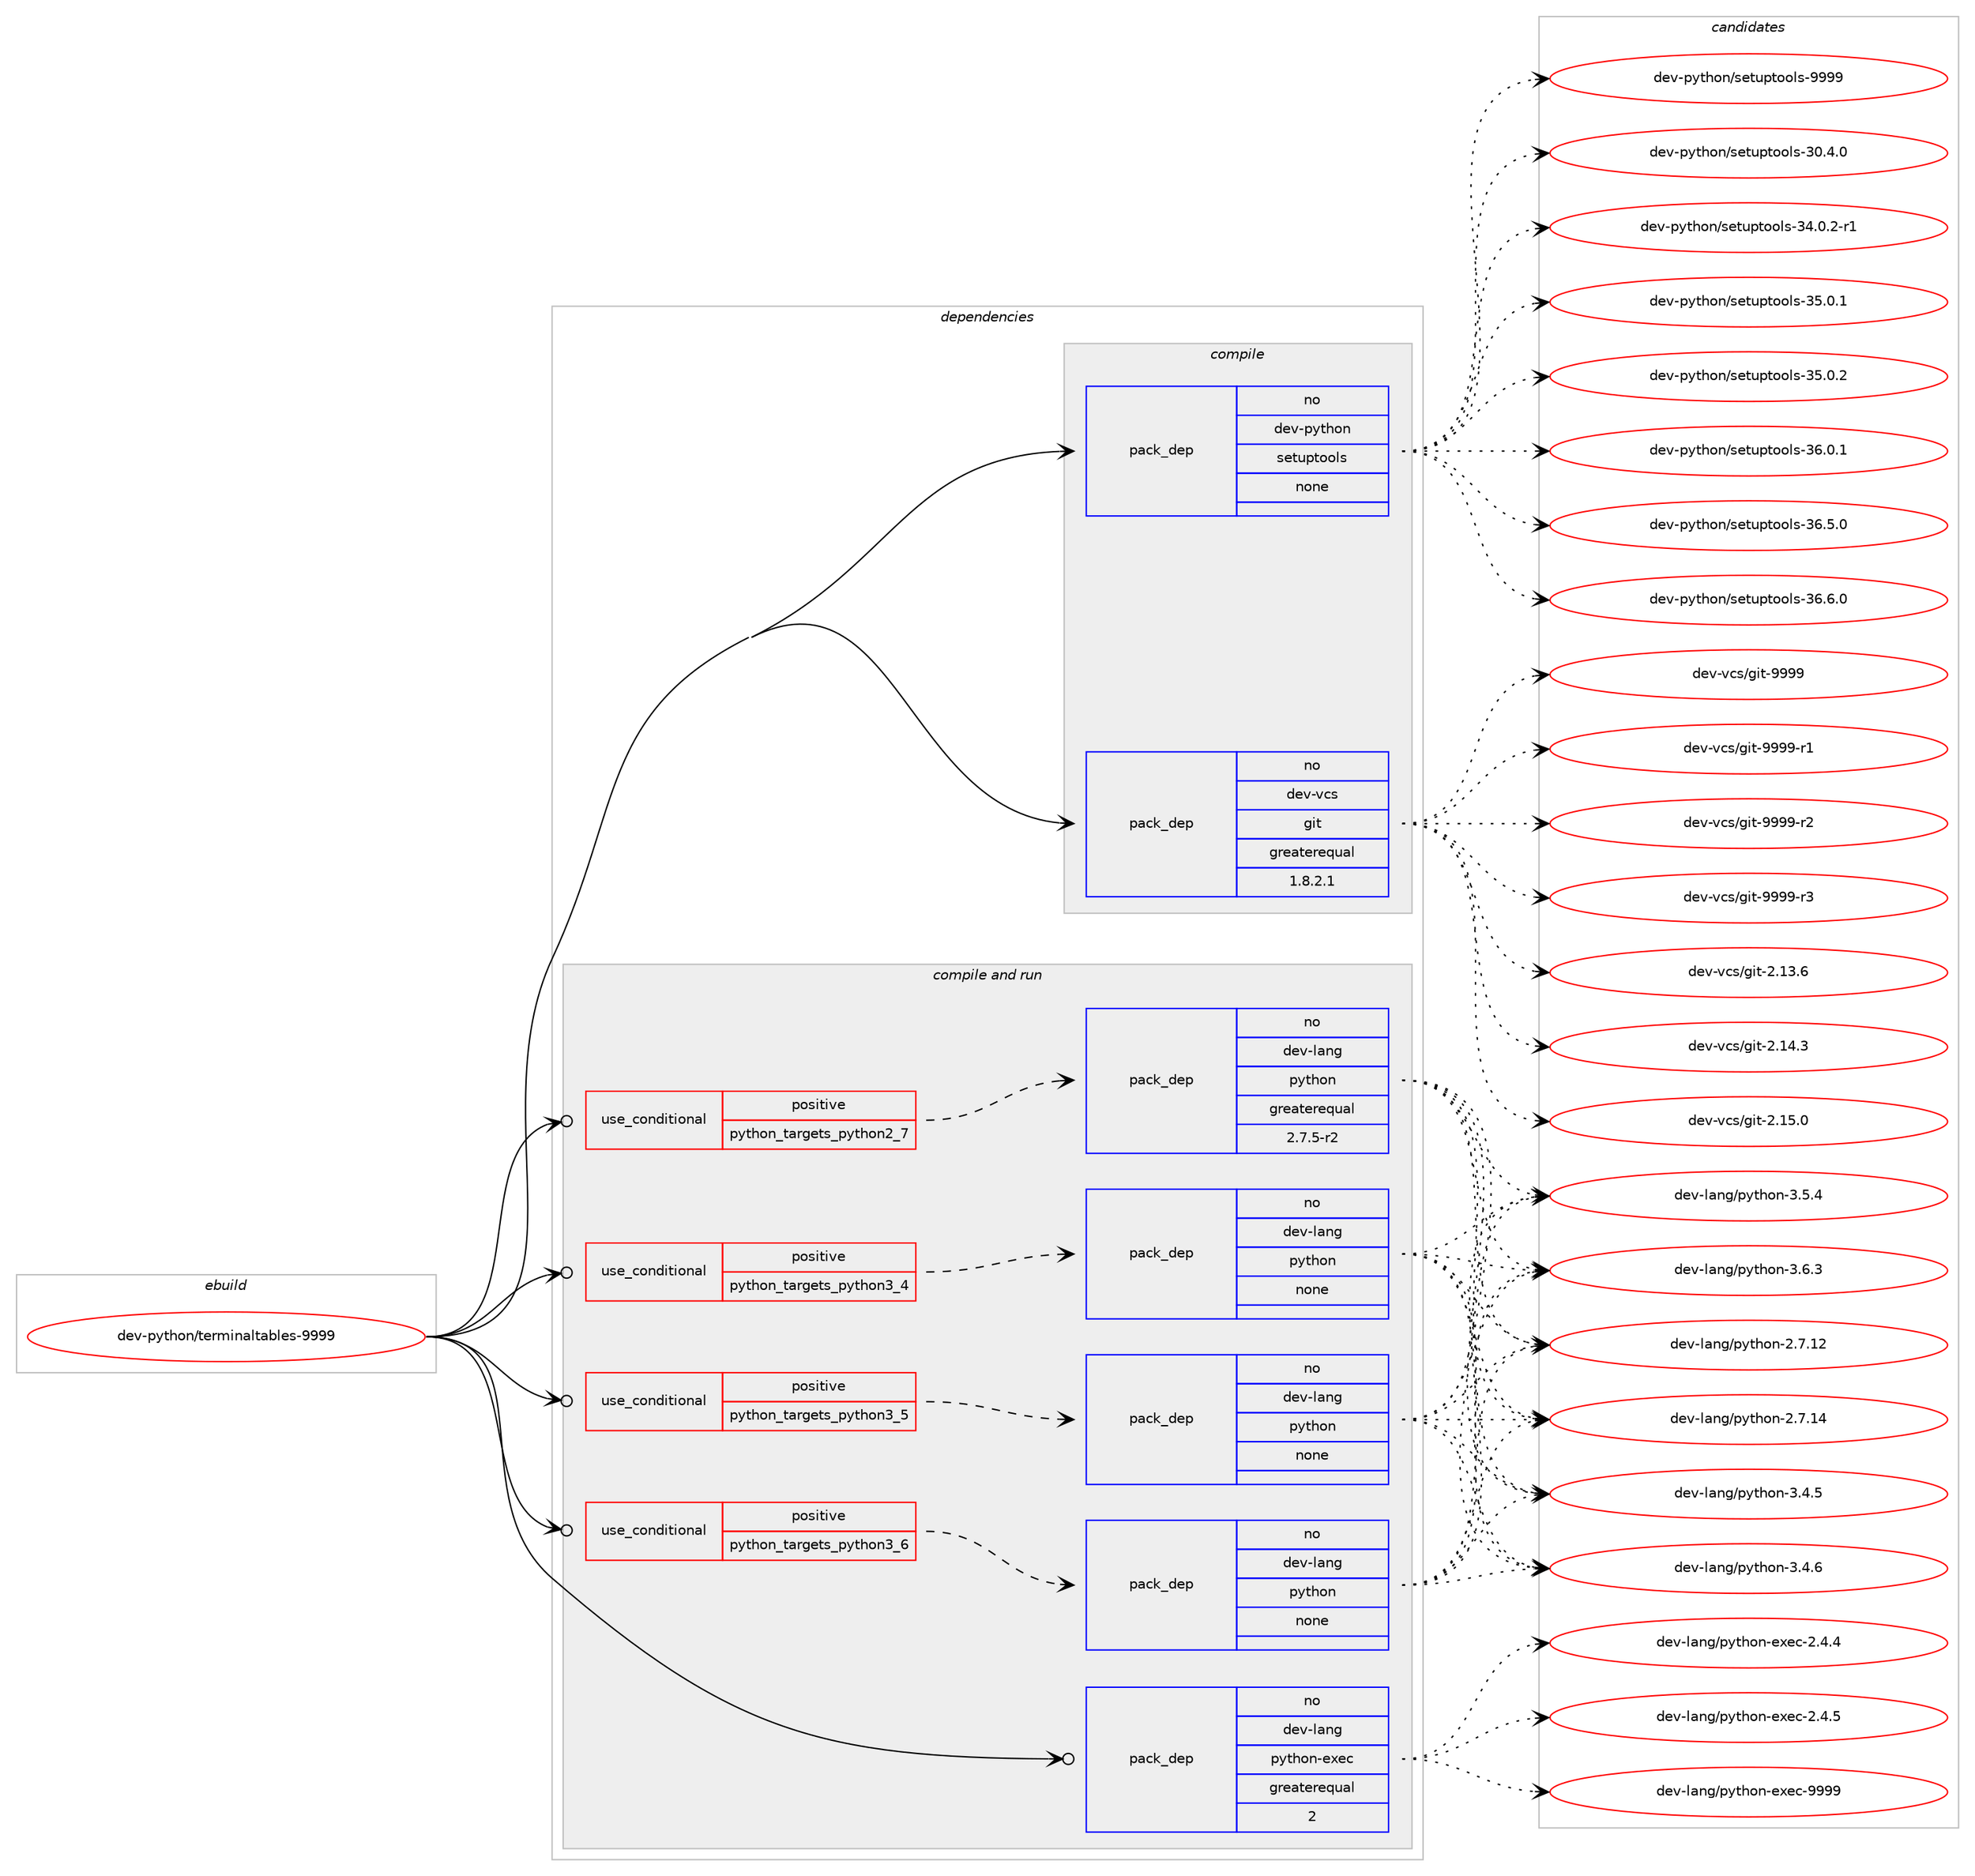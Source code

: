 digraph prolog {

# *************
# Graph options
# *************

newrank=true;
concentrate=true;
compound=true;
graph [rankdir=LR,fontname=Helvetica,fontsize=10,ranksep=1.5];#, ranksep=2.5, nodesep=0.2];
edge  [arrowhead=vee];
node  [fontname=Helvetica,fontsize=10];

# **********
# The ebuild
# **********

subgraph cluster_leftcol {
color=gray;
rank=same;
label=<<i>ebuild</i>>;
id [label="dev-python/terminaltables-9999", color=red, width=4, href="../dev-python/terminaltables-9999.svg"];
}

# ****************
# The dependencies
# ****************

subgraph cluster_midcol {
color=gray;
label=<<i>dependencies</i>>;
subgraph cluster_compile {
fillcolor="#eeeeee";
style=filled;
label=<<i>compile</i>>;
subgraph pack143671 {
dependency190290 [label=<<TABLE BORDER="0" CELLBORDER="1" CELLSPACING="0" CELLPADDING="4" WIDTH="220"><TR><TD ROWSPAN="6" CELLPADDING="30">pack_dep</TD></TR><TR><TD WIDTH="110">no</TD></TR><TR><TD>dev-python</TD></TR><TR><TD>setuptools</TD></TR><TR><TD>none</TD></TR><TR><TD></TD></TR></TABLE>>, shape=none, color=blue];
}
id:e -> dependency190290:w [weight=20,style="solid",arrowhead="vee"];
subgraph pack143672 {
dependency190291 [label=<<TABLE BORDER="0" CELLBORDER="1" CELLSPACING="0" CELLPADDING="4" WIDTH="220"><TR><TD ROWSPAN="6" CELLPADDING="30">pack_dep</TD></TR><TR><TD WIDTH="110">no</TD></TR><TR><TD>dev-vcs</TD></TR><TR><TD>git</TD></TR><TR><TD>greaterequal</TD></TR><TR><TD>1.8.2.1</TD></TR></TABLE>>, shape=none, color=blue];
}
id:e -> dependency190291:w [weight=20,style="solid",arrowhead="vee"];
}
subgraph cluster_compileandrun {
fillcolor="#eeeeee";
style=filled;
label=<<i>compile and run</i>>;
subgraph cond42663 {
dependency190292 [label=<<TABLE BORDER="0" CELLBORDER="1" CELLSPACING="0" CELLPADDING="4"><TR><TD ROWSPAN="3" CELLPADDING="10">use_conditional</TD></TR><TR><TD>positive</TD></TR><TR><TD>python_targets_python2_7</TD></TR></TABLE>>, shape=none, color=red];
subgraph pack143673 {
dependency190293 [label=<<TABLE BORDER="0" CELLBORDER="1" CELLSPACING="0" CELLPADDING="4" WIDTH="220"><TR><TD ROWSPAN="6" CELLPADDING="30">pack_dep</TD></TR><TR><TD WIDTH="110">no</TD></TR><TR><TD>dev-lang</TD></TR><TR><TD>python</TD></TR><TR><TD>greaterequal</TD></TR><TR><TD>2.7.5-r2</TD></TR></TABLE>>, shape=none, color=blue];
}
dependency190292:e -> dependency190293:w [weight=20,style="dashed",arrowhead="vee"];
}
id:e -> dependency190292:w [weight=20,style="solid",arrowhead="odotvee"];
subgraph cond42664 {
dependency190294 [label=<<TABLE BORDER="0" CELLBORDER="1" CELLSPACING="0" CELLPADDING="4"><TR><TD ROWSPAN="3" CELLPADDING="10">use_conditional</TD></TR><TR><TD>positive</TD></TR><TR><TD>python_targets_python3_4</TD></TR></TABLE>>, shape=none, color=red];
subgraph pack143674 {
dependency190295 [label=<<TABLE BORDER="0" CELLBORDER="1" CELLSPACING="0" CELLPADDING="4" WIDTH="220"><TR><TD ROWSPAN="6" CELLPADDING="30">pack_dep</TD></TR><TR><TD WIDTH="110">no</TD></TR><TR><TD>dev-lang</TD></TR><TR><TD>python</TD></TR><TR><TD>none</TD></TR><TR><TD></TD></TR></TABLE>>, shape=none, color=blue];
}
dependency190294:e -> dependency190295:w [weight=20,style="dashed",arrowhead="vee"];
}
id:e -> dependency190294:w [weight=20,style="solid",arrowhead="odotvee"];
subgraph cond42665 {
dependency190296 [label=<<TABLE BORDER="0" CELLBORDER="1" CELLSPACING="0" CELLPADDING="4"><TR><TD ROWSPAN="3" CELLPADDING="10">use_conditional</TD></TR><TR><TD>positive</TD></TR><TR><TD>python_targets_python3_5</TD></TR></TABLE>>, shape=none, color=red];
subgraph pack143675 {
dependency190297 [label=<<TABLE BORDER="0" CELLBORDER="1" CELLSPACING="0" CELLPADDING="4" WIDTH="220"><TR><TD ROWSPAN="6" CELLPADDING="30">pack_dep</TD></TR><TR><TD WIDTH="110">no</TD></TR><TR><TD>dev-lang</TD></TR><TR><TD>python</TD></TR><TR><TD>none</TD></TR><TR><TD></TD></TR></TABLE>>, shape=none, color=blue];
}
dependency190296:e -> dependency190297:w [weight=20,style="dashed",arrowhead="vee"];
}
id:e -> dependency190296:w [weight=20,style="solid",arrowhead="odotvee"];
subgraph cond42666 {
dependency190298 [label=<<TABLE BORDER="0" CELLBORDER="1" CELLSPACING="0" CELLPADDING="4"><TR><TD ROWSPAN="3" CELLPADDING="10">use_conditional</TD></TR><TR><TD>positive</TD></TR><TR><TD>python_targets_python3_6</TD></TR></TABLE>>, shape=none, color=red];
subgraph pack143676 {
dependency190299 [label=<<TABLE BORDER="0" CELLBORDER="1" CELLSPACING="0" CELLPADDING="4" WIDTH="220"><TR><TD ROWSPAN="6" CELLPADDING="30">pack_dep</TD></TR><TR><TD WIDTH="110">no</TD></TR><TR><TD>dev-lang</TD></TR><TR><TD>python</TD></TR><TR><TD>none</TD></TR><TR><TD></TD></TR></TABLE>>, shape=none, color=blue];
}
dependency190298:e -> dependency190299:w [weight=20,style="dashed",arrowhead="vee"];
}
id:e -> dependency190298:w [weight=20,style="solid",arrowhead="odotvee"];
subgraph pack143677 {
dependency190300 [label=<<TABLE BORDER="0" CELLBORDER="1" CELLSPACING="0" CELLPADDING="4" WIDTH="220"><TR><TD ROWSPAN="6" CELLPADDING="30">pack_dep</TD></TR><TR><TD WIDTH="110">no</TD></TR><TR><TD>dev-lang</TD></TR><TR><TD>python-exec</TD></TR><TR><TD>greaterequal</TD></TR><TR><TD>2</TD></TR></TABLE>>, shape=none, color=blue];
}
id:e -> dependency190300:w [weight=20,style="solid",arrowhead="odotvee"];
}
subgraph cluster_run {
fillcolor="#eeeeee";
style=filled;
label=<<i>run</i>>;
}
}

# **************
# The candidates
# **************

subgraph cluster_choices {
rank=same;
color=gray;
label=<<i>candidates</i>>;

subgraph choice143671 {
color=black;
nodesep=1;
choice100101118451121211161041111104711510111611711211611111110811545514846524648 [label="dev-python/setuptools-30.4.0", color=red, width=4,href="../dev-python/setuptools-30.4.0.svg"];
choice1001011184511212111610411111047115101116117112116111111108115455152464846504511449 [label="dev-python/setuptools-34.0.2-r1", color=red, width=4,href="../dev-python/setuptools-34.0.2-r1.svg"];
choice100101118451121211161041111104711510111611711211611111110811545515346484649 [label="dev-python/setuptools-35.0.1", color=red, width=4,href="../dev-python/setuptools-35.0.1.svg"];
choice100101118451121211161041111104711510111611711211611111110811545515346484650 [label="dev-python/setuptools-35.0.2", color=red, width=4,href="../dev-python/setuptools-35.0.2.svg"];
choice100101118451121211161041111104711510111611711211611111110811545515446484649 [label="dev-python/setuptools-36.0.1", color=red, width=4,href="../dev-python/setuptools-36.0.1.svg"];
choice100101118451121211161041111104711510111611711211611111110811545515446534648 [label="dev-python/setuptools-36.5.0", color=red, width=4,href="../dev-python/setuptools-36.5.0.svg"];
choice100101118451121211161041111104711510111611711211611111110811545515446544648 [label="dev-python/setuptools-36.6.0", color=red, width=4,href="../dev-python/setuptools-36.6.0.svg"];
choice10010111845112121116104111110471151011161171121161111111081154557575757 [label="dev-python/setuptools-9999", color=red, width=4,href="../dev-python/setuptools-9999.svg"];
dependency190290:e -> choice100101118451121211161041111104711510111611711211611111110811545514846524648:w [style=dotted,weight="100"];
dependency190290:e -> choice1001011184511212111610411111047115101116117112116111111108115455152464846504511449:w [style=dotted,weight="100"];
dependency190290:e -> choice100101118451121211161041111104711510111611711211611111110811545515346484649:w [style=dotted,weight="100"];
dependency190290:e -> choice100101118451121211161041111104711510111611711211611111110811545515346484650:w [style=dotted,weight="100"];
dependency190290:e -> choice100101118451121211161041111104711510111611711211611111110811545515446484649:w [style=dotted,weight="100"];
dependency190290:e -> choice100101118451121211161041111104711510111611711211611111110811545515446534648:w [style=dotted,weight="100"];
dependency190290:e -> choice100101118451121211161041111104711510111611711211611111110811545515446544648:w [style=dotted,weight="100"];
dependency190290:e -> choice10010111845112121116104111110471151011161171121161111111081154557575757:w [style=dotted,weight="100"];
}
subgraph choice143672 {
color=black;
nodesep=1;
choice10010111845118991154710310511645504649514654 [label="dev-vcs/git-2.13.6", color=red, width=4,href="../dev-vcs/git-2.13.6.svg"];
choice10010111845118991154710310511645504649524651 [label="dev-vcs/git-2.14.3", color=red, width=4,href="../dev-vcs/git-2.14.3.svg"];
choice10010111845118991154710310511645504649534648 [label="dev-vcs/git-2.15.0", color=red, width=4,href="../dev-vcs/git-2.15.0.svg"];
choice1001011184511899115471031051164557575757 [label="dev-vcs/git-9999", color=red, width=4,href="../dev-vcs/git-9999.svg"];
choice10010111845118991154710310511645575757574511449 [label="dev-vcs/git-9999-r1", color=red, width=4,href="../dev-vcs/git-9999-r1.svg"];
choice10010111845118991154710310511645575757574511450 [label="dev-vcs/git-9999-r2", color=red, width=4,href="../dev-vcs/git-9999-r2.svg"];
choice10010111845118991154710310511645575757574511451 [label="dev-vcs/git-9999-r3", color=red, width=4,href="../dev-vcs/git-9999-r3.svg"];
dependency190291:e -> choice10010111845118991154710310511645504649514654:w [style=dotted,weight="100"];
dependency190291:e -> choice10010111845118991154710310511645504649524651:w [style=dotted,weight="100"];
dependency190291:e -> choice10010111845118991154710310511645504649534648:w [style=dotted,weight="100"];
dependency190291:e -> choice1001011184511899115471031051164557575757:w [style=dotted,weight="100"];
dependency190291:e -> choice10010111845118991154710310511645575757574511449:w [style=dotted,weight="100"];
dependency190291:e -> choice10010111845118991154710310511645575757574511450:w [style=dotted,weight="100"];
dependency190291:e -> choice10010111845118991154710310511645575757574511451:w [style=dotted,weight="100"];
}
subgraph choice143673 {
color=black;
nodesep=1;
choice10010111845108971101034711212111610411111045504655464950 [label="dev-lang/python-2.7.12", color=red, width=4,href="../dev-lang/python-2.7.12.svg"];
choice10010111845108971101034711212111610411111045504655464952 [label="dev-lang/python-2.7.14", color=red, width=4,href="../dev-lang/python-2.7.14.svg"];
choice100101118451089711010347112121116104111110455146524653 [label="dev-lang/python-3.4.5", color=red, width=4,href="../dev-lang/python-3.4.5.svg"];
choice100101118451089711010347112121116104111110455146524654 [label="dev-lang/python-3.4.6", color=red, width=4,href="../dev-lang/python-3.4.6.svg"];
choice100101118451089711010347112121116104111110455146534652 [label="dev-lang/python-3.5.4", color=red, width=4,href="../dev-lang/python-3.5.4.svg"];
choice100101118451089711010347112121116104111110455146544651 [label="dev-lang/python-3.6.3", color=red, width=4,href="../dev-lang/python-3.6.3.svg"];
dependency190293:e -> choice10010111845108971101034711212111610411111045504655464950:w [style=dotted,weight="100"];
dependency190293:e -> choice10010111845108971101034711212111610411111045504655464952:w [style=dotted,weight="100"];
dependency190293:e -> choice100101118451089711010347112121116104111110455146524653:w [style=dotted,weight="100"];
dependency190293:e -> choice100101118451089711010347112121116104111110455146524654:w [style=dotted,weight="100"];
dependency190293:e -> choice100101118451089711010347112121116104111110455146534652:w [style=dotted,weight="100"];
dependency190293:e -> choice100101118451089711010347112121116104111110455146544651:w [style=dotted,weight="100"];
}
subgraph choice143674 {
color=black;
nodesep=1;
choice10010111845108971101034711212111610411111045504655464950 [label="dev-lang/python-2.7.12", color=red, width=4,href="../dev-lang/python-2.7.12.svg"];
choice10010111845108971101034711212111610411111045504655464952 [label="dev-lang/python-2.7.14", color=red, width=4,href="../dev-lang/python-2.7.14.svg"];
choice100101118451089711010347112121116104111110455146524653 [label="dev-lang/python-3.4.5", color=red, width=4,href="../dev-lang/python-3.4.5.svg"];
choice100101118451089711010347112121116104111110455146524654 [label="dev-lang/python-3.4.6", color=red, width=4,href="../dev-lang/python-3.4.6.svg"];
choice100101118451089711010347112121116104111110455146534652 [label="dev-lang/python-3.5.4", color=red, width=4,href="../dev-lang/python-3.5.4.svg"];
choice100101118451089711010347112121116104111110455146544651 [label="dev-lang/python-3.6.3", color=red, width=4,href="../dev-lang/python-3.6.3.svg"];
dependency190295:e -> choice10010111845108971101034711212111610411111045504655464950:w [style=dotted,weight="100"];
dependency190295:e -> choice10010111845108971101034711212111610411111045504655464952:w [style=dotted,weight="100"];
dependency190295:e -> choice100101118451089711010347112121116104111110455146524653:w [style=dotted,weight="100"];
dependency190295:e -> choice100101118451089711010347112121116104111110455146524654:w [style=dotted,weight="100"];
dependency190295:e -> choice100101118451089711010347112121116104111110455146534652:w [style=dotted,weight="100"];
dependency190295:e -> choice100101118451089711010347112121116104111110455146544651:w [style=dotted,weight="100"];
}
subgraph choice143675 {
color=black;
nodesep=1;
choice10010111845108971101034711212111610411111045504655464950 [label="dev-lang/python-2.7.12", color=red, width=4,href="../dev-lang/python-2.7.12.svg"];
choice10010111845108971101034711212111610411111045504655464952 [label="dev-lang/python-2.7.14", color=red, width=4,href="../dev-lang/python-2.7.14.svg"];
choice100101118451089711010347112121116104111110455146524653 [label="dev-lang/python-3.4.5", color=red, width=4,href="../dev-lang/python-3.4.5.svg"];
choice100101118451089711010347112121116104111110455146524654 [label="dev-lang/python-3.4.6", color=red, width=4,href="../dev-lang/python-3.4.6.svg"];
choice100101118451089711010347112121116104111110455146534652 [label="dev-lang/python-3.5.4", color=red, width=4,href="../dev-lang/python-3.5.4.svg"];
choice100101118451089711010347112121116104111110455146544651 [label="dev-lang/python-3.6.3", color=red, width=4,href="../dev-lang/python-3.6.3.svg"];
dependency190297:e -> choice10010111845108971101034711212111610411111045504655464950:w [style=dotted,weight="100"];
dependency190297:e -> choice10010111845108971101034711212111610411111045504655464952:w [style=dotted,weight="100"];
dependency190297:e -> choice100101118451089711010347112121116104111110455146524653:w [style=dotted,weight="100"];
dependency190297:e -> choice100101118451089711010347112121116104111110455146524654:w [style=dotted,weight="100"];
dependency190297:e -> choice100101118451089711010347112121116104111110455146534652:w [style=dotted,weight="100"];
dependency190297:e -> choice100101118451089711010347112121116104111110455146544651:w [style=dotted,weight="100"];
}
subgraph choice143676 {
color=black;
nodesep=1;
choice10010111845108971101034711212111610411111045504655464950 [label="dev-lang/python-2.7.12", color=red, width=4,href="../dev-lang/python-2.7.12.svg"];
choice10010111845108971101034711212111610411111045504655464952 [label="dev-lang/python-2.7.14", color=red, width=4,href="../dev-lang/python-2.7.14.svg"];
choice100101118451089711010347112121116104111110455146524653 [label="dev-lang/python-3.4.5", color=red, width=4,href="../dev-lang/python-3.4.5.svg"];
choice100101118451089711010347112121116104111110455146524654 [label="dev-lang/python-3.4.6", color=red, width=4,href="../dev-lang/python-3.4.6.svg"];
choice100101118451089711010347112121116104111110455146534652 [label="dev-lang/python-3.5.4", color=red, width=4,href="../dev-lang/python-3.5.4.svg"];
choice100101118451089711010347112121116104111110455146544651 [label="dev-lang/python-3.6.3", color=red, width=4,href="../dev-lang/python-3.6.3.svg"];
dependency190299:e -> choice10010111845108971101034711212111610411111045504655464950:w [style=dotted,weight="100"];
dependency190299:e -> choice10010111845108971101034711212111610411111045504655464952:w [style=dotted,weight="100"];
dependency190299:e -> choice100101118451089711010347112121116104111110455146524653:w [style=dotted,weight="100"];
dependency190299:e -> choice100101118451089711010347112121116104111110455146524654:w [style=dotted,weight="100"];
dependency190299:e -> choice100101118451089711010347112121116104111110455146534652:w [style=dotted,weight="100"];
dependency190299:e -> choice100101118451089711010347112121116104111110455146544651:w [style=dotted,weight="100"];
}
subgraph choice143677 {
color=black;
nodesep=1;
choice1001011184510897110103471121211161041111104510112010199455046524652 [label="dev-lang/python-exec-2.4.4", color=red, width=4,href="../dev-lang/python-exec-2.4.4.svg"];
choice1001011184510897110103471121211161041111104510112010199455046524653 [label="dev-lang/python-exec-2.4.5", color=red, width=4,href="../dev-lang/python-exec-2.4.5.svg"];
choice10010111845108971101034711212111610411111045101120101994557575757 [label="dev-lang/python-exec-9999", color=red, width=4,href="../dev-lang/python-exec-9999.svg"];
dependency190300:e -> choice1001011184510897110103471121211161041111104510112010199455046524652:w [style=dotted,weight="100"];
dependency190300:e -> choice1001011184510897110103471121211161041111104510112010199455046524653:w [style=dotted,weight="100"];
dependency190300:e -> choice10010111845108971101034711212111610411111045101120101994557575757:w [style=dotted,weight="100"];
}
}

}
